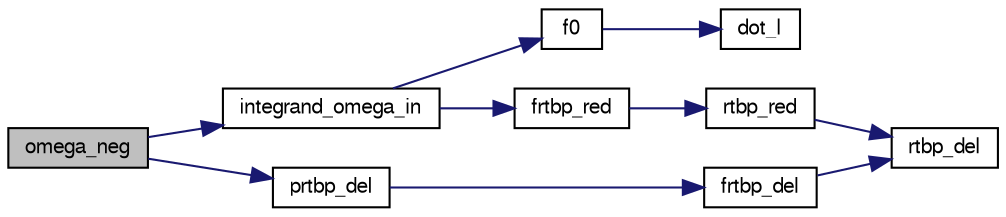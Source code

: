 digraph G
{
  edge [fontname="FreeSans",fontsize="10",labelfontname="FreeSans",labelfontsize="10"];
  node [fontname="FreeSans",fontsize="10",shape=record];
  rankdir=LR;
  Node1 [label="omega_neg",height=0.2,width=0.4,color="black", fillcolor="grey75", style="filled" fontcolor="black"];
  Node1 -> Node2 [color="midnightblue",fontsize="10",style="solid",fontname="FreeSans"];
  Node2 [label="integrand_omega_in",height=0.2,width=0.4,color="black", fillcolor="white", style="filled",URL="$inner__circ_8c.html#add386ab1cbaa441219d25f4b52e2f53d"];
  Node2 -> Node3 [color="midnightblue",fontsize="10",style="solid",fontname="FreeSans"];
  Node3 [label="f0",height=0.2,width=0.4,color="black", fillcolor="white", style="filled",URL="$rtbpdel_8c.html#ae8c62a9a7573e8672ead34056c6c1214"];
  Node3 -> Node4 [color="midnightblue",fontsize="10",style="solid",fontname="FreeSans"];
  Node4 [label="dot_l",height=0.2,width=0.4,color="black", fillcolor="white", style="filled",URL="$rtbpdel_8c.html#ab68360cde7054095ebe0c8682bdaa3b8"];
  Node2 -> Node5 [color="midnightblue",fontsize="10",style="solid",fontname="FreeSans"];
  Node5 [label="frtbp_red",height=0.2,width=0.4,color="black", fillcolor="white", style="filled",URL="$frtbpred_8c.html#a5bb7faa5aa6fefe2fff894699184d5a6"];
  Node5 -> Node6 [color="midnightblue",fontsize="10",style="solid",fontname="FreeSans"];
  Node6 [label="rtbp_red",height=0.2,width=0.4,color="black", fillcolor="white", style="filled",URL="$rtbpred_8c.html#a154b538184685434404c554ee804c5a8"];
  Node6 -> Node7 [color="midnightblue",fontsize="10",style="solid",fontname="FreeSans"];
  Node7 [label="rtbp_del",height=0.2,width=0.4,color="black", fillcolor="white", style="filled",URL="$rtbpdel_8c.html#a82a8da3bffd2d54c6215c8d92a42b846"];
  Node1 -> Node8 [color="midnightblue",fontsize="10",style="solid",fontname="FreeSans"];
  Node8 [label="prtbp_del",height=0.2,width=0.4,color="black", fillcolor="white", style="filled",URL="$prtbpdel_8c.html#ae3035963a779a5655e12d1567f5736cc"];
  Node8 -> Node9 [color="midnightblue",fontsize="10",style="solid",fontname="FreeSans"];
  Node9 [label="frtbp_del",height=0.2,width=0.4,color="black", fillcolor="white", style="filled",URL="$frtbpdel_8c.html#a3ae200117803f31933a6f6e9dc56f89c"];
  Node9 -> Node7 [color="midnightblue",fontsize="10",style="solid",fontname="FreeSans"];
}
